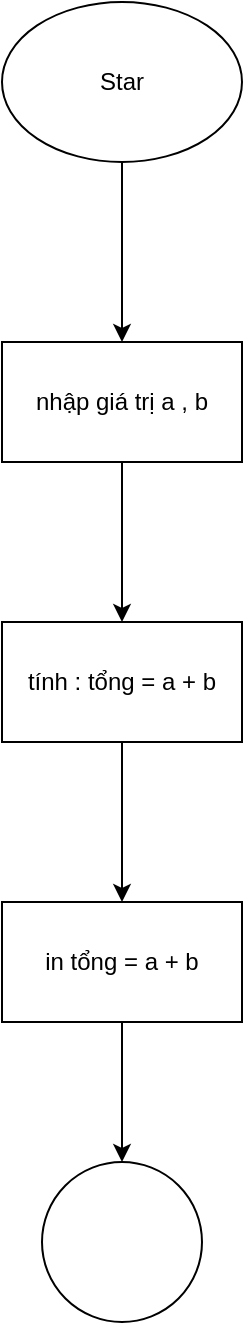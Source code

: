 <mxfile version="24.8.6">
  <diagram id="HJfuyr3qiolWChJA20JK" name="Trang-2">
    <mxGraphModel dx="1050" dy="557" grid="1" gridSize="10" guides="1" tooltips="1" connect="1" arrows="1" fold="1" page="1" pageScale="1" pageWidth="827" pageHeight="1169" math="0" shadow="0">
      <root>
        <mxCell id="0" />
        <mxCell id="1" parent="0" />
        <mxCell id="4Q70IPaDWZT8-ZiTnQYA-3" value="" style="edgeStyle=orthogonalEdgeStyle;rounded=0;orthogonalLoop=1;jettySize=auto;html=1;" edge="1" parent="1" source="4Q70IPaDWZT8-ZiTnQYA-1" target="4Q70IPaDWZT8-ZiTnQYA-2">
          <mxGeometry relative="1" as="geometry" />
        </mxCell>
        <mxCell id="4Q70IPaDWZT8-ZiTnQYA-1" value="Star" style="ellipse;whiteSpace=wrap;html=1;" vertex="1" parent="1">
          <mxGeometry x="350" y="300" width="120" height="80" as="geometry" />
        </mxCell>
        <mxCell id="4Q70IPaDWZT8-ZiTnQYA-5" value="" style="edgeStyle=orthogonalEdgeStyle;rounded=0;orthogonalLoop=1;jettySize=auto;html=1;" edge="1" parent="1" source="4Q70IPaDWZT8-ZiTnQYA-2" target="4Q70IPaDWZT8-ZiTnQYA-4">
          <mxGeometry relative="1" as="geometry" />
        </mxCell>
        <mxCell id="4Q70IPaDWZT8-ZiTnQYA-2" value="nhập giá trị a , b" style="whiteSpace=wrap;html=1;" vertex="1" parent="1">
          <mxGeometry x="350" y="470" width="120" height="60" as="geometry" />
        </mxCell>
        <mxCell id="4Q70IPaDWZT8-ZiTnQYA-7" value="" style="edgeStyle=orthogonalEdgeStyle;rounded=0;orthogonalLoop=1;jettySize=auto;html=1;" edge="1" parent="1" source="4Q70IPaDWZT8-ZiTnQYA-4" target="4Q70IPaDWZT8-ZiTnQYA-6">
          <mxGeometry relative="1" as="geometry" />
        </mxCell>
        <mxCell id="4Q70IPaDWZT8-ZiTnQYA-4" value="tính : tổng = a + b" style="whiteSpace=wrap;html=1;" vertex="1" parent="1">
          <mxGeometry x="350" y="610" width="120" height="60" as="geometry" />
        </mxCell>
        <mxCell id="4Q70IPaDWZT8-ZiTnQYA-9" value="" style="edgeStyle=orthogonalEdgeStyle;rounded=0;orthogonalLoop=1;jettySize=auto;html=1;" edge="1" parent="1" source="4Q70IPaDWZT8-ZiTnQYA-6" target="4Q70IPaDWZT8-ZiTnQYA-8">
          <mxGeometry relative="1" as="geometry" />
        </mxCell>
        <mxCell id="4Q70IPaDWZT8-ZiTnQYA-6" value="in tổng = a + b" style="whiteSpace=wrap;html=1;" vertex="1" parent="1">
          <mxGeometry x="350" y="750" width="120" height="60" as="geometry" />
        </mxCell>
        <mxCell id="4Q70IPaDWZT8-ZiTnQYA-8" value="" style="ellipse;whiteSpace=wrap;html=1;" vertex="1" parent="1">
          <mxGeometry x="370" y="880" width="80" height="80" as="geometry" />
        </mxCell>
      </root>
    </mxGraphModel>
  </diagram>
</mxfile>
